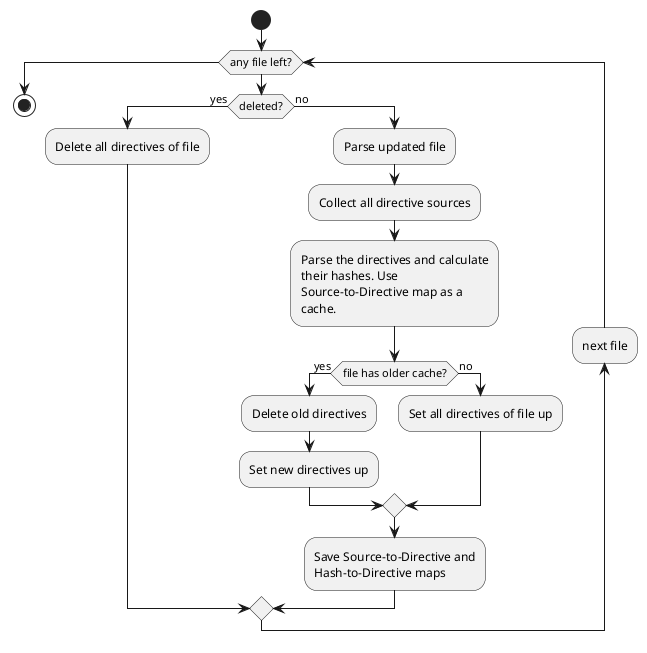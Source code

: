 @startuml timekeeperUpdate
<style>
element {
  MaximumWidth 200
}
</style>

start

while (any file left?)
	if (deleted?) then (yes)
		:Delete all directives of file;
	else (no)
		:Parse updated file;

		:Collect all directive sources;

		:Parse the directives and calculate their hashes. Use Source-to-Directive map as a cache.;

		if (file has older cache?) then (yes)
			:Delete old directives;

			:Set new directives up;
		else (no)
			:Set all directives of file up;
		endif

		:Save Source-to-Directive and Hash-to-Directive maps;
	endif

	backward :next file;
end while

stop

@enduml
